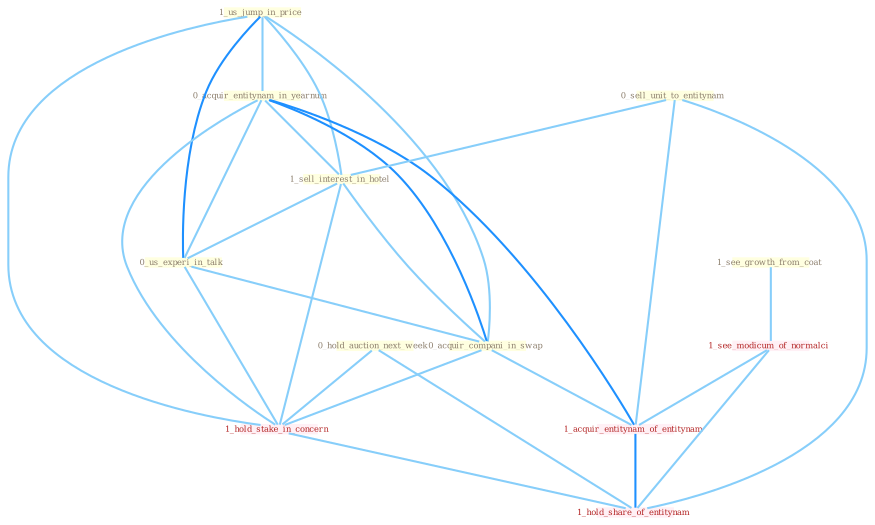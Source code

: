 Graph G{ 
    node
    [shape=polygon,style=filled,width=.5,height=.06,color="#BDFCC9",fixedsize=true,fontsize=4,
    fontcolor="#2f4f4f"];
    {node
    [color="#ffffe0", fontcolor="#8b7d6b"] "1_us_jump_in_price " "0_acquir_entitynam_in_yearnum " "0_sell_unit_to_entitynam " "0_hold_auction_next_week " "1_see_growth_from_coat " "1_sell_interest_in_hotel " "0_us_experi_in_talk " "0_acquir_compani_in_swap "}
{node [color="#fff0f5", fontcolor="#b22222"] "1_hold_stake_in_concern " "1_see_modicum_of_normalci " "1_acquir_entitynam_of_entitynam " "1_hold_share_of_entitynam "}
edge [color="#B0E2FF"];

	"1_us_jump_in_price " -- "0_acquir_entitynam_in_yearnum " [w="1", color="#87cefa" ];
	"1_us_jump_in_price " -- "1_sell_interest_in_hotel " [w="1", color="#87cefa" ];
	"1_us_jump_in_price " -- "0_us_experi_in_talk " [w="2", color="#1e90ff" , len=0.8];
	"1_us_jump_in_price " -- "0_acquir_compani_in_swap " [w="1", color="#87cefa" ];
	"1_us_jump_in_price " -- "1_hold_stake_in_concern " [w="1", color="#87cefa" ];
	"0_acquir_entitynam_in_yearnum " -- "1_sell_interest_in_hotel " [w="1", color="#87cefa" ];
	"0_acquir_entitynam_in_yearnum " -- "0_us_experi_in_talk " [w="1", color="#87cefa" ];
	"0_acquir_entitynam_in_yearnum " -- "0_acquir_compani_in_swap " [w="2", color="#1e90ff" , len=0.8];
	"0_acquir_entitynam_in_yearnum " -- "1_hold_stake_in_concern " [w="1", color="#87cefa" ];
	"0_acquir_entitynam_in_yearnum " -- "1_acquir_entitynam_of_entitynam " [w="2", color="#1e90ff" , len=0.8];
	"0_sell_unit_to_entitynam " -- "1_sell_interest_in_hotel " [w="1", color="#87cefa" ];
	"0_sell_unit_to_entitynam " -- "1_acquir_entitynam_of_entitynam " [w="1", color="#87cefa" ];
	"0_sell_unit_to_entitynam " -- "1_hold_share_of_entitynam " [w="1", color="#87cefa" ];
	"0_hold_auction_next_week " -- "1_hold_stake_in_concern " [w="1", color="#87cefa" ];
	"0_hold_auction_next_week " -- "1_hold_share_of_entitynam " [w="1", color="#87cefa" ];
	"1_see_growth_from_coat " -- "1_see_modicum_of_normalci " [w="1", color="#87cefa" ];
	"1_sell_interest_in_hotel " -- "0_us_experi_in_talk " [w="1", color="#87cefa" ];
	"1_sell_interest_in_hotel " -- "0_acquir_compani_in_swap " [w="1", color="#87cefa" ];
	"1_sell_interest_in_hotel " -- "1_hold_stake_in_concern " [w="1", color="#87cefa" ];
	"0_us_experi_in_talk " -- "0_acquir_compani_in_swap " [w="1", color="#87cefa" ];
	"0_us_experi_in_talk " -- "1_hold_stake_in_concern " [w="1", color="#87cefa" ];
	"0_acquir_compani_in_swap " -- "1_hold_stake_in_concern " [w="1", color="#87cefa" ];
	"0_acquir_compani_in_swap " -- "1_acquir_entitynam_of_entitynam " [w="1", color="#87cefa" ];
	"1_hold_stake_in_concern " -- "1_hold_share_of_entitynam " [w="1", color="#87cefa" ];
	"1_see_modicum_of_normalci " -- "1_acquir_entitynam_of_entitynam " [w="1", color="#87cefa" ];
	"1_see_modicum_of_normalci " -- "1_hold_share_of_entitynam " [w="1", color="#87cefa" ];
	"1_acquir_entitynam_of_entitynam " -- "1_hold_share_of_entitynam " [w="2", color="#1e90ff" , len=0.8];
}